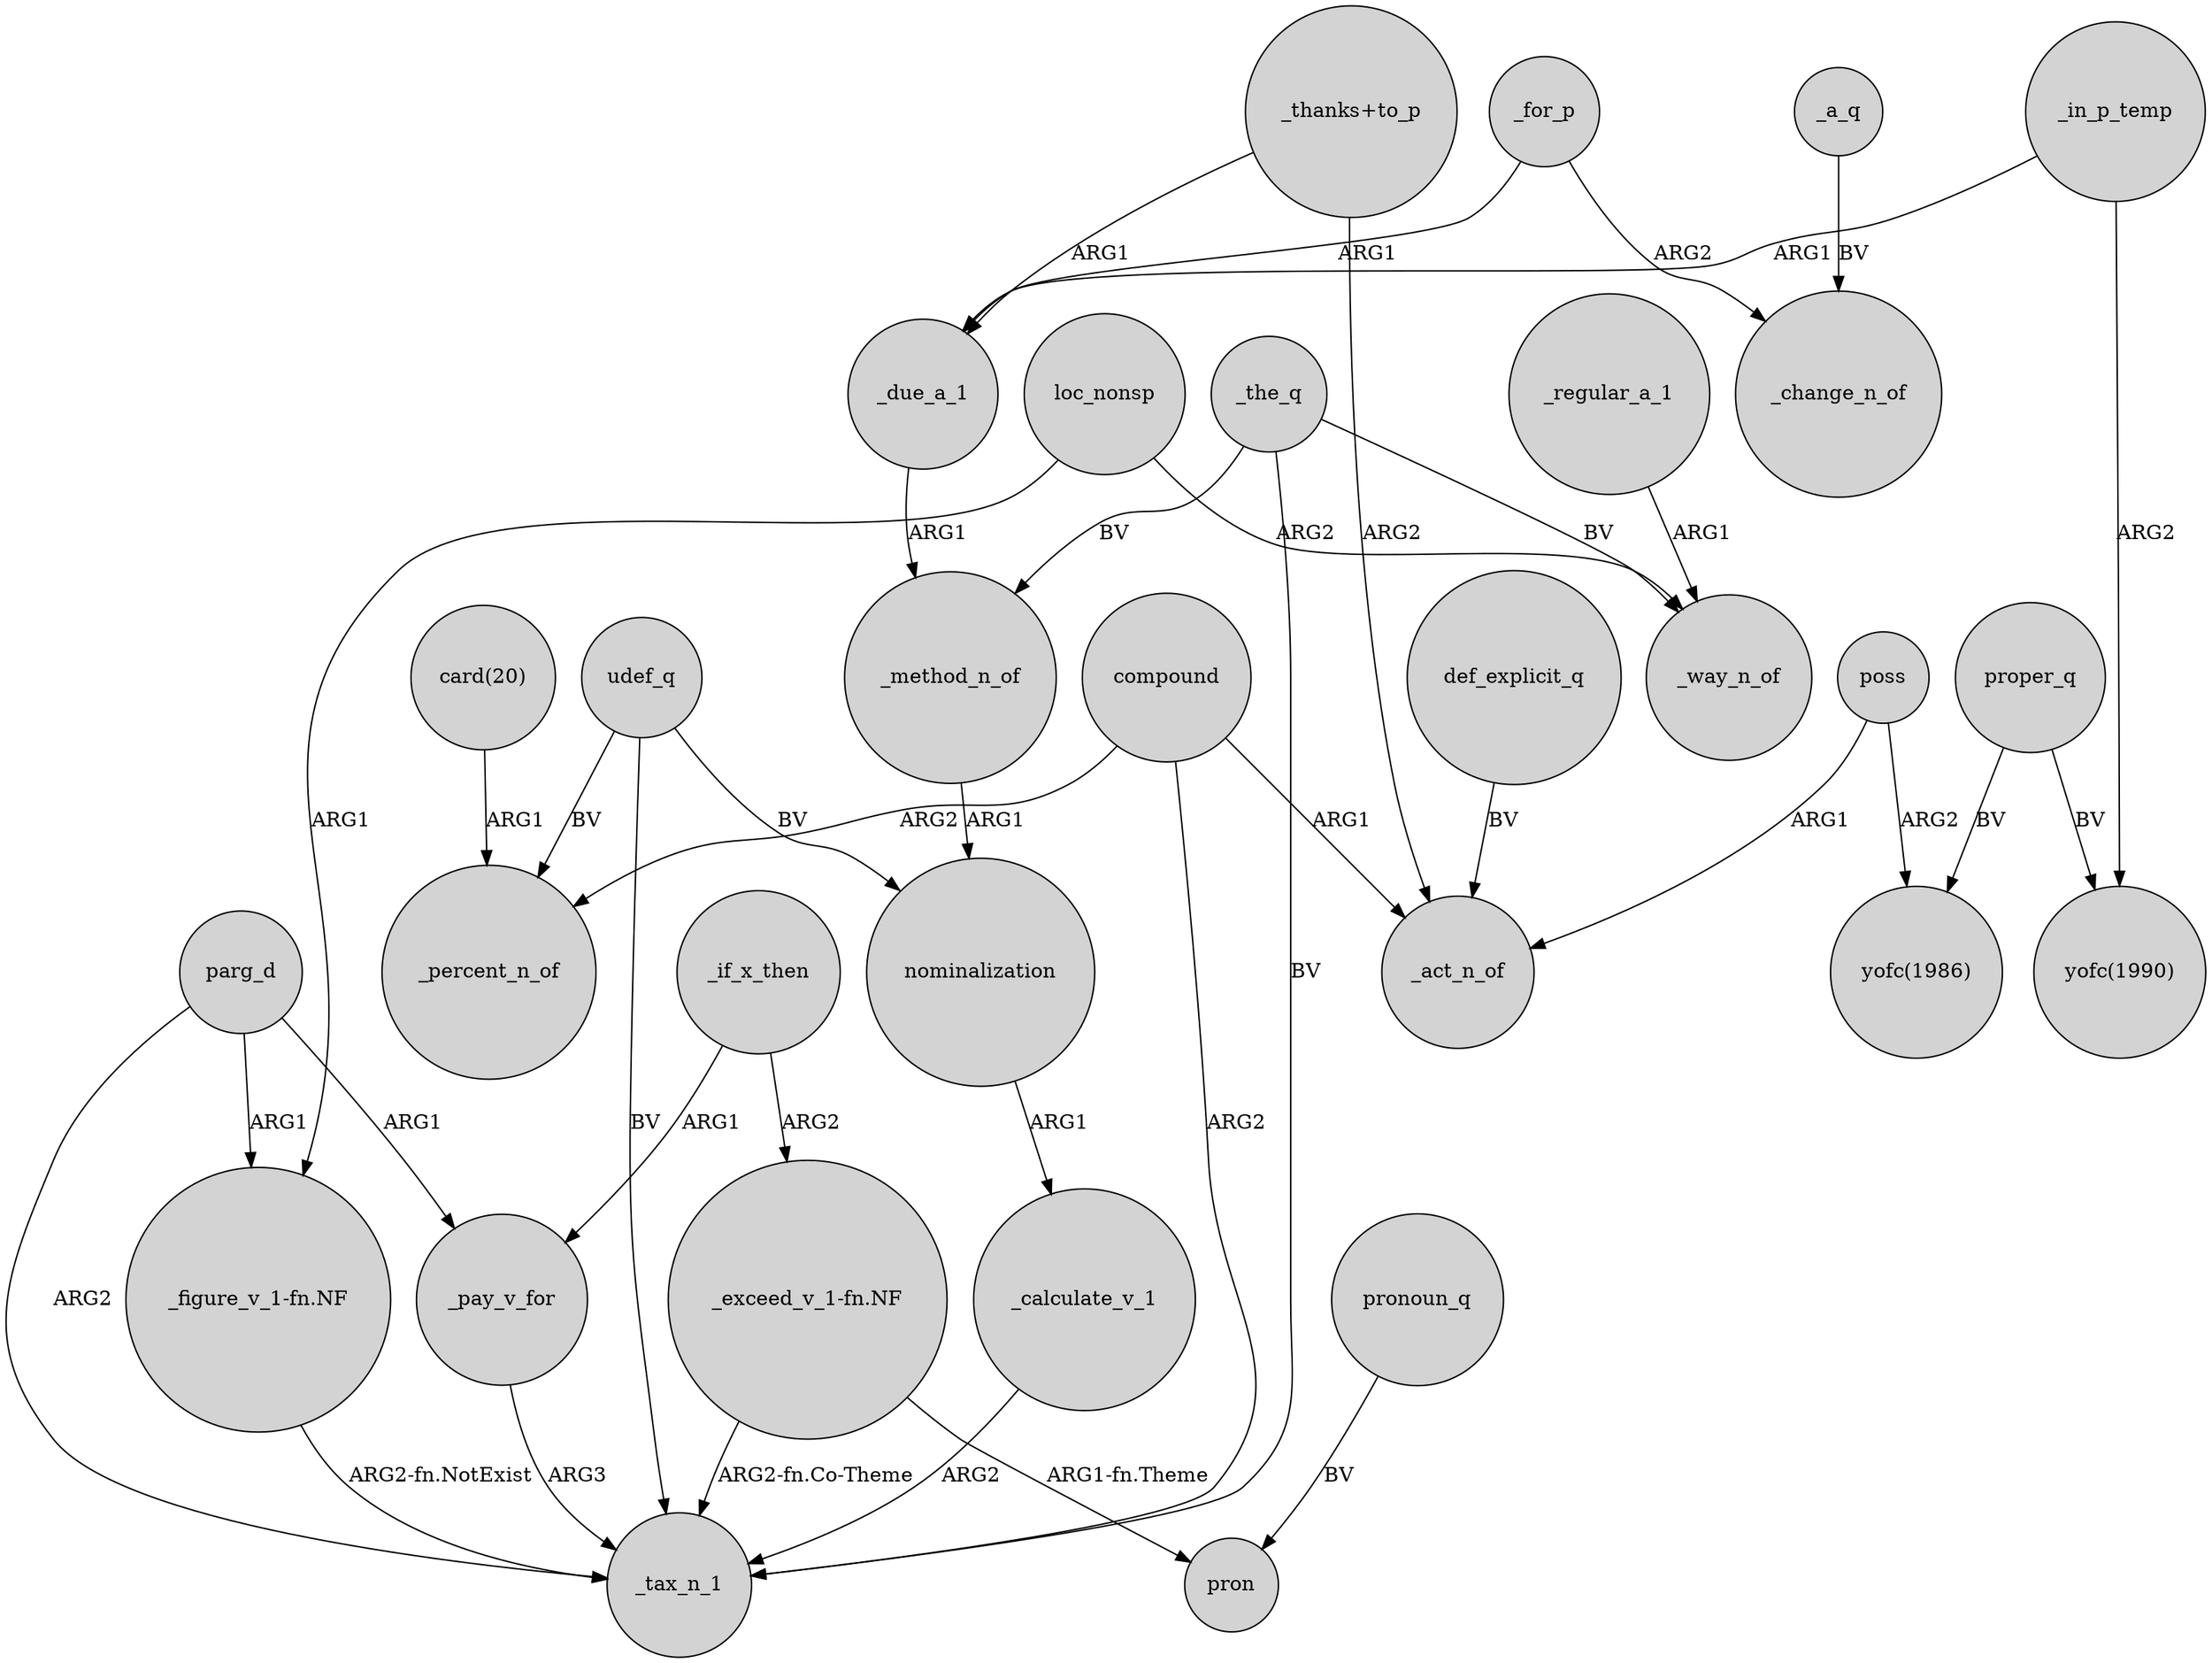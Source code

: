 digraph {
	node [shape=circle style=filled]
	"_thanks+to_p" -> _due_a_1 [label=ARG1]
	_for_p -> _due_a_1 [label=ARG1]
	"_exceed_v_1-fn.NF" -> pron [label="ARG1-fn.Theme"]
	parg_d -> _tax_n_1 [label=ARG2]
	_the_q -> _tax_n_1 [label=BV]
	_the_q -> _way_n_of [label=BV]
	_regular_a_1 -> _way_n_of [label=ARG1]
	_pay_v_for -> _tax_n_1 [label=ARG3]
	"_exceed_v_1-fn.NF" -> _tax_n_1 [label="ARG2-fn.Co-Theme"]
	_calculate_v_1 -> _tax_n_1 [label=ARG2]
	_in_p_temp -> "yofc(1990)" [label=ARG2]
	compound -> _percent_n_of [label=ARG2]
	proper_q -> "yofc(1990)" [label=BV]
	_due_a_1 -> _method_n_of [label=ARG1]
	_method_n_of -> nominalization [label=ARG1]
	udef_q -> _tax_n_1 [label=BV]
	pronoun_q -> pron [label=BV]
	loc_nonsp -> "_figure_v_1-fn.NF" [label=ARG1]
	loc_nonsp -> _way_n_of [label=ARG2]
	poss -> _act_n_of [label=ARG1]
	"_thanks+to_p" -> _act_n_of [label=ARG2]
	_if_x_then -> _pay_v_for [label=ARG1]
	parg_d -> "_figure_v_1-fn.NF" [label=ARG1]
	proper_q -> "yofc(1986)" [label=BV]
	udef_q -> nominalization [label=BV]
	nominalization -> _calculate_v_1 [label=ARG1]
	_if_x_then -> "_exceed_v_1-fn.NF" [label=ARG2]
	_the_q -> _method_n_of [label=BV]
	_for_p -> _change_n_of [label=ARG2]
	_in_p_temp -> _due_a_1 [label=ARG1]
	udef_q -> _percent_n_of [label=BV]
	compound -> _tax_n_1 [label=ARG2]
	"_figure_v_1-fn.NF" -> _tax_n_1 [label="ARG2-fn.NotExist"]
	_a_q -> _change_n_of [label=BV]
	def_explicit_q -> _act_n_of [label=BV]
	parg_d -> _pay_v_for [label=ARG1]
	compound -> _act_n_of [label=ARG1]
	"card(20)" -> _percent_n_of [label=ARG1]
	poss -> "yofc(1986)" [label=ARG2]
}
